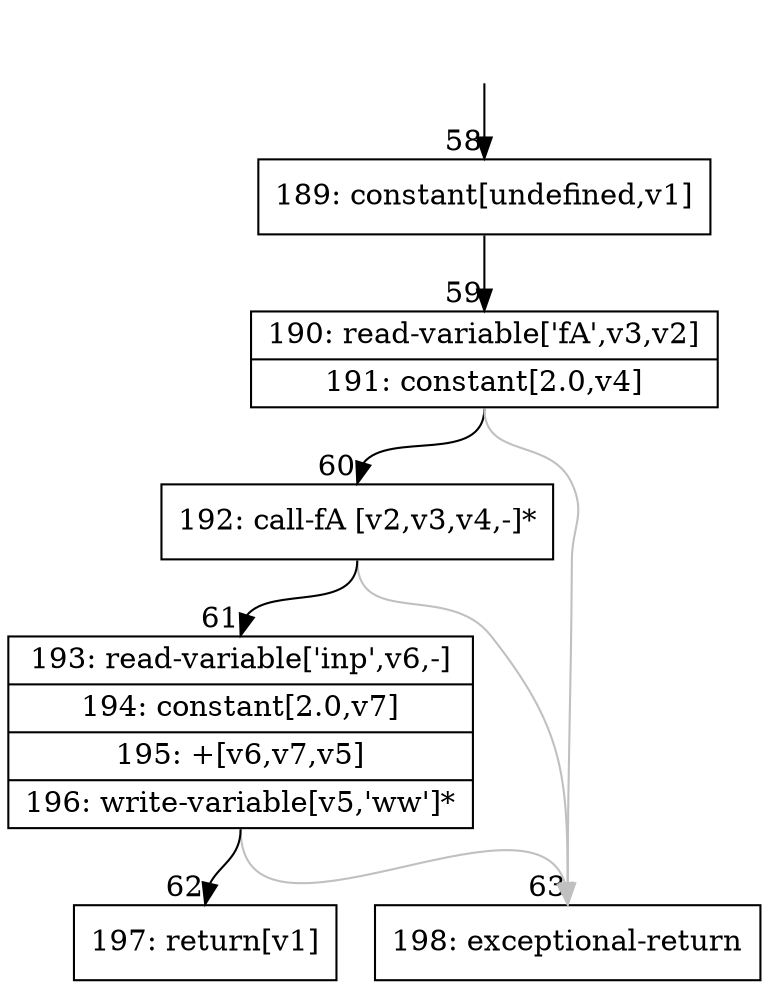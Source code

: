 digraph {
rankdir="TD"
BB_entry7[shape=none,label=""];
BB_entry7 -> BB58 [tailport=s, headport=n, headlabel="    58"]
BB58 [shape=record label="{189: constant[undefined,v1]}" ] 
BB58 -> BB59 [tailport=s, headport=n, headlabel="      59"]
BB59 [shape=record label="{190: read-variable['fA',v3,v2]|191: constant[2.0,v4]}" ] 
BB59 -> BB60 [tailport=s, headport=n, headlabel="      60"]
BB59 -> BB63 [tailport=s, headport=n, color=gray, headlabel="      63"]
BB60 [shape=record label="{192: call-fA [v2,v3,v4,-]*}" ] 
BB60 -> BB61 [tailport=s, headport=n, headlabel="      61"]
BB60 -> BB63 [tailport=s, headport=n, color=gray]
BB61 [shape=record label="{193: read-variable['inp',v6,-]|194: constant[2.0,v7]|195: +[v6,v7,v5]|196: write-variable[v5,'ww']*}" ] 
BB61 -> BB62 [tailport=s, headport=n, headlabel="      62"]
BB61 -> BB63 [tailport=s, headport=n, color=gray]
BB62 [shape=record label="{197: return[v1]}" ] 
BB63 [shape=record label="{198: exceptional-return}" ] 
}
